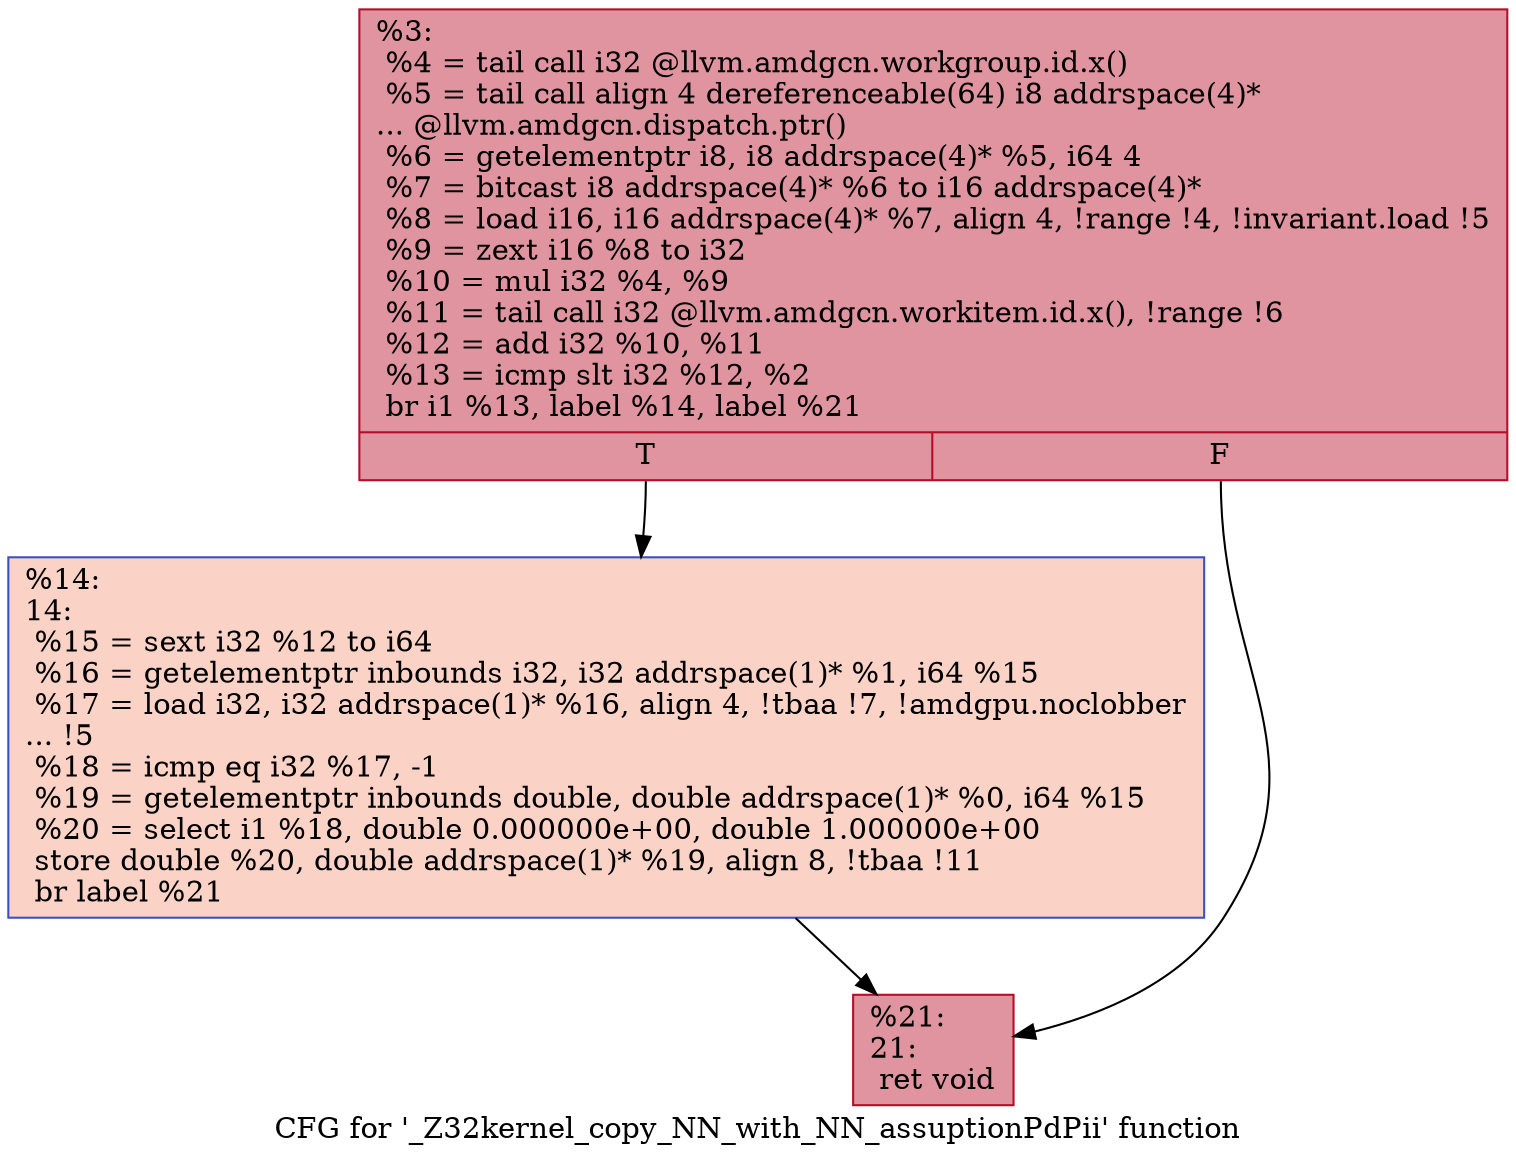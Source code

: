 digraph "CFG for '_Z32kernel_copy_NN_with_NN_assuptionPdPii' function" {
	label="CFG for '_Z32kernel_copy_NN_with_NN_assuptionPdPii' function";

	Node0x57ca0b0 [shape=record,color="#b70d28ff", style=filled, fillcolor="#b70d2870",label="{%3:\l  %4 = tail call i32 @llvm.amdgcn.workgroup.id.x()\l  %5 = tail call align 4 dereferenceable(64) i8 addrspace(4)*\l... @llvm.amdgcn.dispatch.ptr()\l  %6 = getelementptr i8, i8 addrspace(4)* %5, i64 4\l  %7 = bitcast i8 addrspace(4)* %6 to i16 addrspace(4)*\l  %8 = load i16, i16 addrspace(4)* %7, align 4, !range !4, !invariant.load !5\l  %9 = zext i16 %8 to i32\l  %10 = mul i32 %4, %9\l  %11 = tail call i32 @llvm.amdgcn.workitem.id.x(), !range !6\l  %12 = add i32 %10, %11\l  %13 = icmp slt i32 %12, %2\l  br i1 %13, label %14, label %21\l|{<s0>T|<s1>F}}"];
	Node0x57ca0b0:s0 -> Node0x57cbff0;
	Node0x57ca0b0:s1 -> Node0x57cc080;
	Node0x57cbff0 [shape=record,color="#3d50c3ff", style=filled, fillcolor="#f59c7d70",label="{%14:\l14:                                               \l  %15 = sext i32 %12 to i64\l  %16 = getelementptr inbounds i32, i32 addrspace(1)* %1, i64 %15\l  %17 = load i32, i32 addrspace(1)* %16, align 4, !tbaa !7, !amdgpu.noclobber\l... !5\l  %18 = icmp eq i32 %17, -1\l  %19 = getelementptr inbounds double, double addrspace(1)* %0, i64 %15\l  %20 = select i1 %18, double 0.000000e+00, double 1.000000e+00\l  store double %20, double addrspace(1)* %19, align 8, !tbaa !11\l  br label %21\l}"];
	Node0x57cbff0 -> Node0x57cc080;
	Node0x57cc080 [shape=record,color="#b70d28ff", style=filled, fillcolor="#b70d2870",label="{%21:\l21:                                               \l  ret void\l}"];
}
